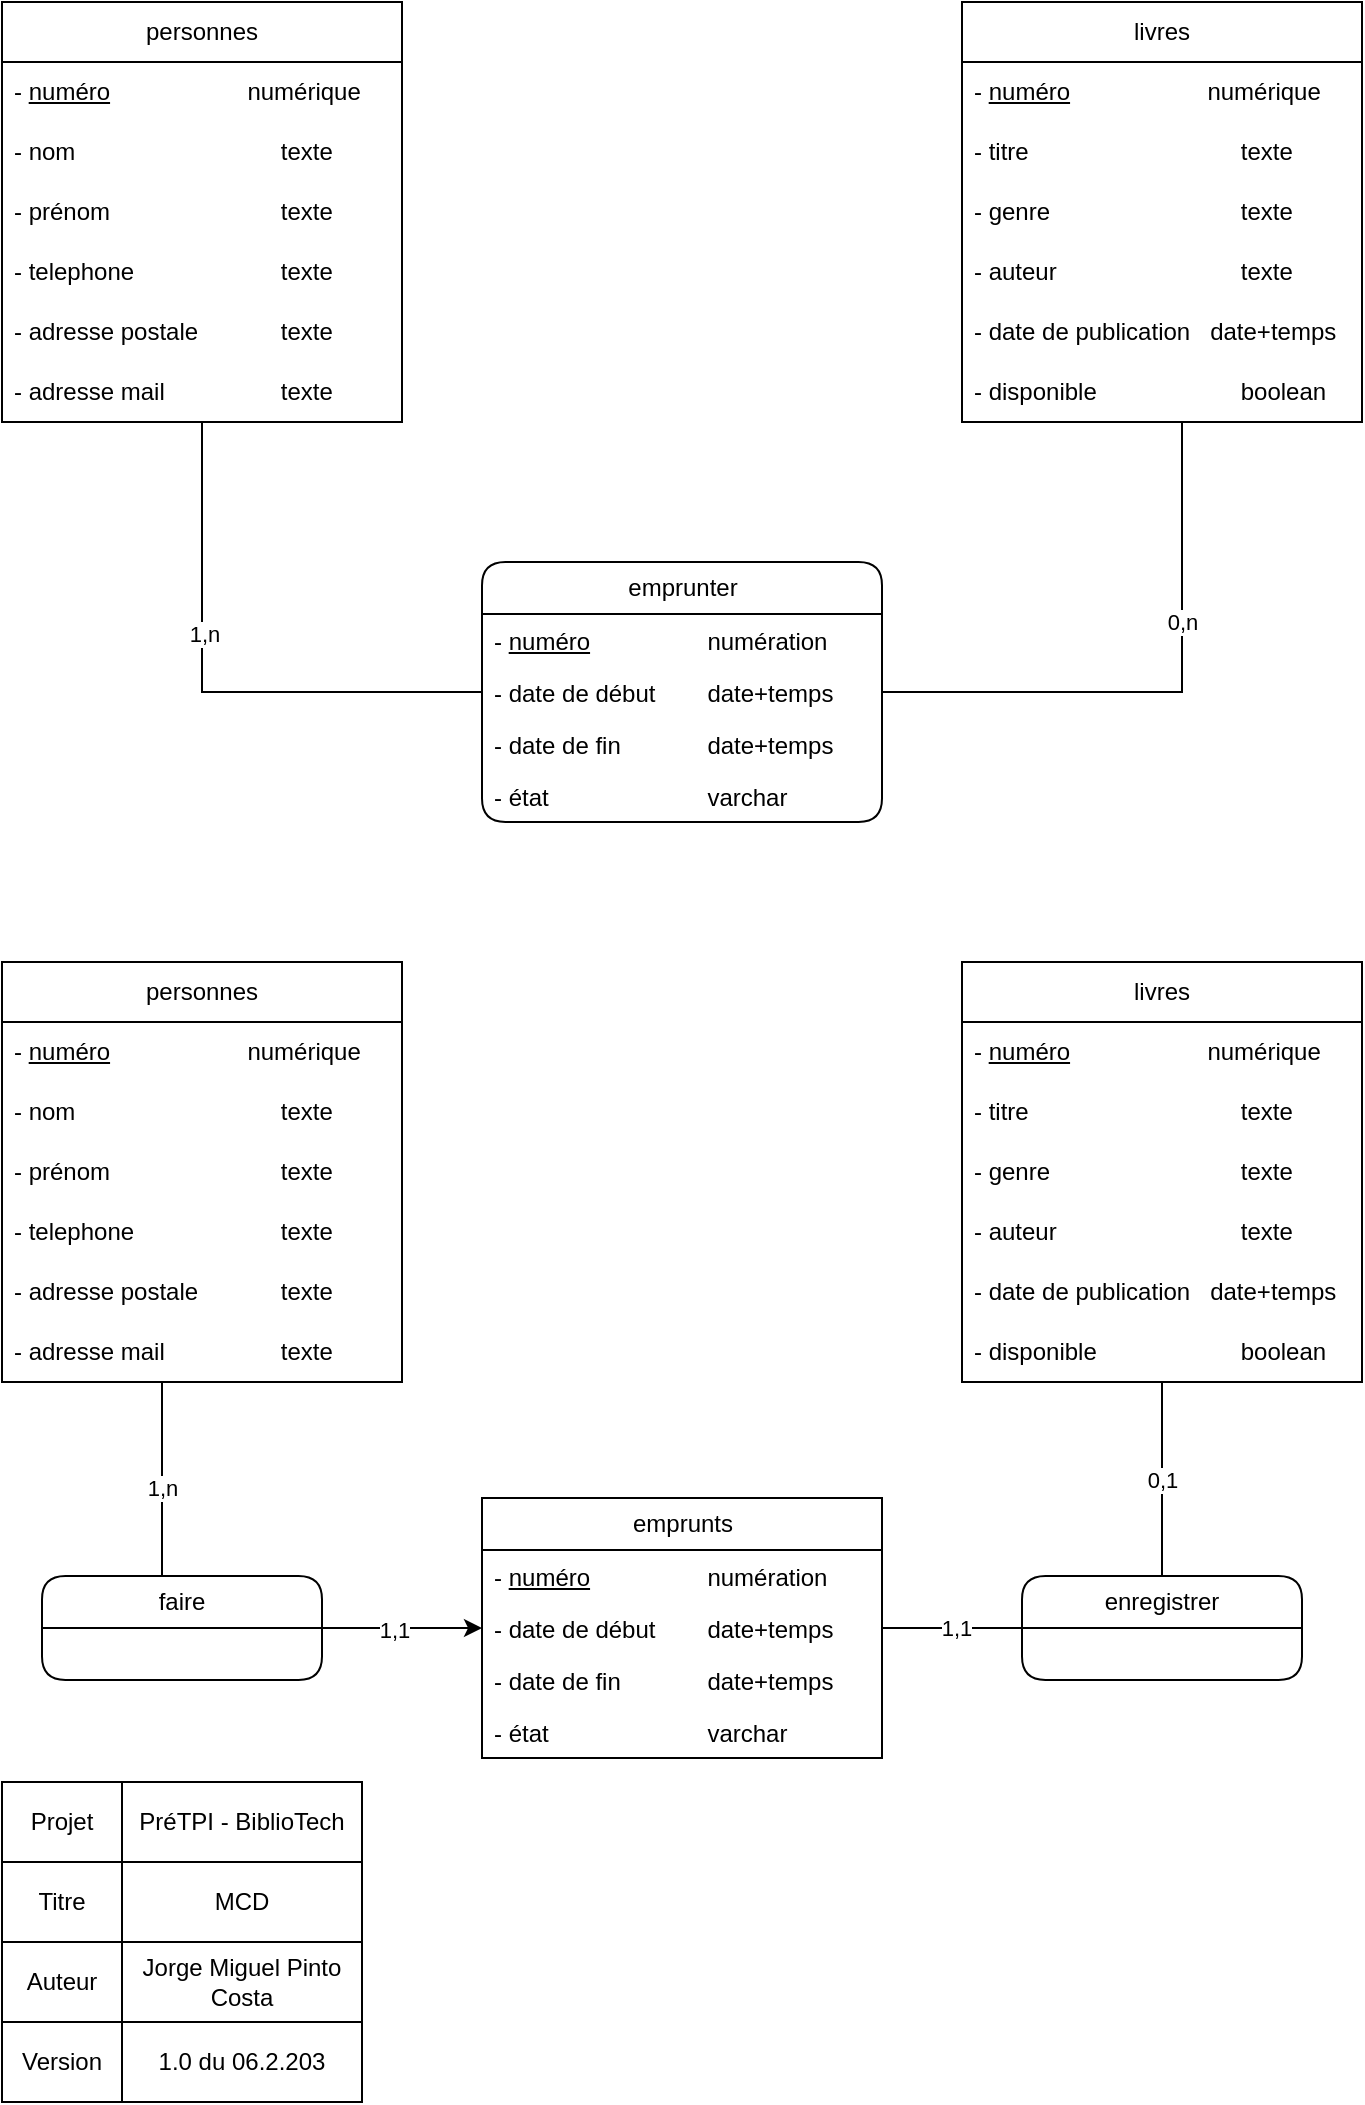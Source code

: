 <mxfile version="26.0.9">
  <diagram id="C5RBs43oDa-KdzZeNtuy" name="Page-1">
    <mxGraphModel dx="2902" dy="1298" grid="1" gridSize="10" guides="1" tooltips="1" connect="1" arrows="1" fold="1" page="1" pageScale="1" pageWidth="827" pageHeight="1169" math="0" shadow="0">
      <root>
        <mxCell id="WIyWlLk6GJQsqaUBKTNV-0" />
        <mxCell id="WIyWlLk6GJQsqaUBKTNV-1" parent="WIyWlLk6GJQsqaUBKTNV-0" />
        <mxCell id="TX8QB1o_0VO2RMMstKnI-4" value="personnes" style="swimlane;fontStyle=0;childLayout=stackLayout;horizontal=1;startSize=30;horizontalStack=0;resizeParent=1;resizeParentMax=0;resizeLast=0;collapsible=1;marginBottom=0;whiteSpace=wrap;html=1;" vertex="1" parent="WIyWlLk6GJQsqaUBKTNV-1">
          <mxGeometry x="80" y="80" width="200" height="210" as="geometry" />
        </mxCell>
        <mxCell id="TX8QB1o_0VO2RMMstKnI-21" value="- &lt;u&gt;numéro&lt;span style=&quot;white-space: pre;&quot;&gt;&#x9;&lt;/span&gt;&lt;/u&gt;&lt;span style=&quot;white-space: pre;&quot;&gt;&#x9;&lt;/span&gt;&lt;span style=&quot;white-space: pre;&quot;&gt;&#x9;&amp;nbsp;&lt;/span&gt;&amp;nbsp; numérique" style="text;strokeColor=none;fillColor=none;align=left;verticalAlign=middle;spacingLeft=4;spacingRight=4;overflow=hidden;points=[[0,0.5],[1,0.5]];portConstraint=eastwest;rotatable=0;whiteSpace=wrap;html=1;" vertex="1" parent="TX8QB1o_0VO2RMMstKnI-4">
          <mxGeometry y="30" width="200" height="30" as="geometry" />
        </mxCell>
        <mxCell id="TX8QB1o_0VO2RMMstKnI-6" value="- nom&lt;span style=&quot;white-space: pre;&quot;&gt;&#x9;&lt;/span&gt;&lt;span style=&quot;white-space: pre;&quot;&gt;&#x9;&lt;/span&gt;&lt;span style=&quot;white-space: pre;&quot;&gt;&#x9;&lt;span style=&quot;white-space: pre;&quot;&gt;&#x9;&lt;/span&gt;&lt;/span&gt;texte" style="text;strokeColor=none;fillColor=none;align=left;verticalAlign=middle;spacingLeft=4;spacingRight=4;overflow=hidden;points=[[0,0.5],[1,0.5]];portConstraint=eastwest;rotatable=0;whiteSpace=wrap;html=1;" vertex="1" parent="TX8QB1o_0VO2RMMstKnI-4">
          <mxGeometry y="60" width="200" height="30" as="geometry" />
        </mxCell>
        <mxCell id="TX8QB1o_0VO2RMMstKnI-7" value="- prénom&lt;span style=&quot;white-space: pre;&quot;&gt;&#x9;&lt;/span&gt;&lt;span style=&quot;white-space: pre;&quot;&gt;&#x9;&lt;/span&gt;&lt;span style=&quot;white-space: pre;&quot;&gt;&#x9;&lt;span style=&quot;white-space: pre;&quot;&gt;&#x9;&lt;/span&gt;&lt;/span&gt;texte" style="text;strokeColor=none;fillColor=none;align=left;verticalAlign=middle;spacingLeft=4;spacingRight=4;overflow=hidden;points=[[0,0.5],[1,0.5]];portConstraint=eastwest;rotatable=0;whiteSpace=wrap;html=1;" vertex="1" parent="TX8QB1o_0VO2RMMstKnI-4">
          <mxGeometry y="90" width="200" height="30" as="geometry" />
        </mxCell>
        <mxCell id="TX8QB1o_0VO2RMMstKnI-16" value="- telephone&lt;span style=&quot;white-space: pre;&quot;&gt;&#x9;&lt;/span&gt;&lt;span style=&quot;white-space: pre;&quot;&gt;&#x9;&lt;span style=&quot;white-space: pre;&quot;&gt;&#x9;&lt;/span&gt;&lt;/span&gt;texte" style="text;strokeColor=none;fillColor=none;align=left;verticalAlign=middle;spacingLeft=4;spacingRight=4;overflow=hidden;points=[[0,0.5],[1,0.5]];portConstraint=eastwest;rotatable=0;whiteSpace=wrap;html=1;" vertex="1" parent="TX8QB1o_0VO2RMMstKnI-4">
          <mxGeometry y="120" width="200" height="30" as="geometry" />
        </mxCell>
        <mxCell id="TX8QB1o_0VO2RMMstKnI-17" value="- adresse postale&lt;span style=&quot;white-space: pre;&quot;&gt;&#x9;&lt;span style=&quot;white-space: pre;&quot;&gt;&#x9;&lt;/span&gt;&lt;/span&gt;texte" style="text;strokeColor=none;fillColor=none;align=left;verticalAlign=middle;spacingLeft=4;spacingRight=4;overflow=hidden;points=[[0,0.5],[1,0.5]];portConstraint=eastwest;rotatable=0;whiteSpace=wrap;html=1;" vertex="1" parent="TX8QB1o_0VO2RMMstKnI-4">
          <mxGeometry y="150" width="200" height="30" as="geometry" />
        </mxCell>
        <mxCell id="TX8QB1o_0VO2RMMstKnI-18" value="- adresse mail&lt;span style=&quot;white-space: pre;&quot;&gt;&#x9;&lt;/span&gt;&lt;span style=&quot;white-space: pre;&quot;&gt;&#x9;&lt;span style=&quot;white-space: pre;&quot;&gt;&#x9;&lt;/span&gt;&lt;/span&gt;texte" style="text;strokeColor=none;fillColor=none;align=left;verticalAlign=middle;spacingLeft=4;spacingRight=4;overflow=hidden;points=[[0,0.5],[1,0.5]];portConstraint=eastwest;rotatable=0;whiteSpace=wrap;html=1;" vertex="1" parent="TX8QB1o_0VO2RMMstKnI-4">
          <mxGeometry y="180" width="200" height="30" as="geometry" />
        </mxCell>
        <mxCell id="TX8QB1o_0VO2RMMstKnI-8" value="livres" style="swimlane;fontStyle=0;childLayout=stackLayout;horizontal=1;startSize=30;horizontalStack=0;resizeParent=1;resizeParentMax=0;resizeLast=0;collapsible=1;marginBottom=0;whiteSpace=wrap;html=1;" vertex="1" parent="WIyWlLk6GJQsqaUBKTNV-1">
          <mxGeometry x="560" y="80" width="200" height="210" as="geometry" />
        </mxCell>
        <mxCell id="TX8QB1o_0VO2RMMstKnI-22" value="- &lt;u&gt;numéro&lt;/u&gt;&lt;span style=&quot;white-space: pre;&quot;&gt;&#x9;&lt;/span&gt;&lt;span style=&quot;white-space: pre;&quot;&gt;&#x9;&lt;/span&gt;&lt;span style=&quot;white-space: pre;&quot;&gt;&#x9;   n&lt;/span&gt;umérique" style="text;strokeColor=none;fillColor=none;align=left;verticalAlign=middle;spacingLeft=4;spacingRight=4;overflow=hidden;points=[[0,0.5],[1,0.5]];portConstraint=eastwest;rotatable=0;whiteSpace=wrap;html=1;" vertex="1" parent="TX8QB1o_0VO2RMMstKnI-8">
          <mxGeometry y="30" width="200" height="30" as="geometry" />
        </mxCell>
        <mxCell id="TX8QB1o_0VO2RMMstKnI-9" value="- titre&lt;span style=&quot;white-space: pre;&quot;&gt;&#x9;&lt;/span&gt;&lt;span style=&quot;white-space: pre;&quot;&gt;&#x9;&lt;/span&gt;&lt;span style=&quot;white-space: pre;&quot;&gt;&#x9;&lt;span style=&quot;white-space: pre;&quot;&gt;&#x9;&lt;/span&gt;&lt;/span&gt;texte" style="text;strokeColor=none;fillColor=none;align=left;verticalAlign=middle;spacingLeft=4;spacingRight=4;overflow=hidden;points=[[0,0.5],[1,0.5]];portConstraint=eastwest;rotatable=0;whiteSpace=wrap;html=1;" vertex="1" parent="TX8QB1o_0VO2RMMstKnI-8">
          <mxGeometry y="60" width="200" height="30" as="geometry" />
        </mxCell>
        <mxCell id="TX8QB1o_0VO2RMMstKnI-10" value="- genre&lt;span style=&quot;white-space: pre;&quot;&gt;&#x9;&lt;/span&gt;&lt;span style=&quot;white-space: pre;&quot;&gt;&#x9;&lt;/span&gt;&lt;span style=&quot;white-space: pre;&quot;&gt;&#x9;&lt;span style=&quot;white-space: pre;&quot;&gt;&#x9;&lt;/span&gt;&lt;/span&gt;texte" style="text;strokeColor=none;fillColor=none;align=left;verticalAlign=middle;spacingLeft=4;spacingRight=4;overflow=hidden;points=[[0,0.5],[1,0.5]];portConstraint=eastwest;rotatable=0;whiteSpace=wrap;html=1;" vertex="1" parent="TX8QB1o_0VO2RMMstKnI-8">
          <mxGeometry y="90" width="200" height="30" as="geometry" />
        </mxCell>
        <mxCell id="TX8QB1o_0VO2RMMstKnI-11" value="- auteur&lt;span style=&quot;white-space: pre;&quot;&gt;&#x9;&lt;/span&gt;&lt;span style=&quot;white-space: pre;&quot;&gt;&#x9;&lt;/span&gt;&lt;span style=&quot;white-space: pre;&quot;&gt;&#x9;&lt;span style=&quot;white-space: pre;&quot;&gt;&#x9;&lt;/span&gt;&lt;/span&gt;texte" style="text;strokeColor=none;fillColor=none;align=left;verticalAlign=middle;spacingLeft=4;spacingRight=4;overflow=hidden;points=[[0,0.5],[1,0.5]];portConstraint=eastwest;rotatable=0;whiteSpace=wrap;html=1;" vertex="1" parent="TX8QB1o_0VO2RMMstKnI-8">
          <mxGeometry y="120" width="200" height="30" as="geometry" />
        </mxCell>
        <mxCell id="TX8QB1o_0VO2RMMstKnI-19" value="- date de publication&amp;nbsp; &amp;nbsp;date+temps" style="text;strokeColor=none;fillColor=none;align=left;verticalAlign=middle;spacingLeft=4;spacingRight=4;overflow=hidden;points=[[0,0.5],[1,0.5]];portConstraint=eastwest;rotatable=0;whiteSpace=wrap;html=1;" vertex="1" parent="TX8QB1o_0VO2RMMstKnI-8">
          <mxGeometry y="150" width="200" height="30" as="geometry" />
        </mxCell>
        <mxCell id="TX8QB1o_0VO2RMMstKnI-20" value="- disponible&lt;span style=&quot;white-space: pre;&quot;&gt;&#x9;&lt;/span&gt;&lt;span style=&quot;white-space: pre;&quot;&gt;&#x9;&lt;/span&gt;&lt;span style=&quot;white-space: pre;&quot;&gt;&#x9;&lt;/span&gt;boolean" style="text;strokeColor=none;fillColor=none;align=left;verticalAlign=middle;spacingLeft=4;spacingRight=4;overflow=hidden;points=[[0,0.5],[1,0.5]];portConstraint=eastwest;rotatable=0;whiteSpace=wrap;html=1;" vertex="1" parent="TX8QB1o_0VO2RMMstKnI-8">
          <mxGeometry y="180" width="200" height="30" as="geometry" />
        </mxCell>
        <mxCell id="TX8QB1o_0VO2RMMstKnI-23" value="emprunter" style="swimlane;fontStyle=0;childLayout=stackLayout;horizontal=1;startSize=26;fillColor=none;horizontalStack=0;resizeParent=1;resizeParentMax=0;resizeLast=0;collapsible=1;marginBottom=0;html=1;swimlaneLine=1;rounded=1;" vertex="1" parent="WIyWlLk6GJQsqaUBKTNV-1">
          <mxGeometry x="320" y="360" width="200" height="130" as="geometry" />
        </mxCell>
        <mxCell id="TX8QB1o_0VO2RMMstKnI-24" value="- &lt;u&gt;numéro&lt;/u&gt;&lt;span style=&quot;white-space: pre;&quot;&gt;&#x9;&lt;/span&gt;&lt;span style=&quot;white-space: pre;&quot;&gt;&#x9;&lt;/span&gt;&lt;span style=&quot;white-space: pre;&quot;&gt;&#x9;&lt;/span&gt;numération" style="text;strokeColor=none;fillColor=none;align=left;verticalAlign=top;spacingLeft=4;spacingRight=4;overflow=hidden;rotatable=0;points=[[0,0.5],[1,0.5]];portConstraint=eastwest;whiteSpace=wrap;html=1;" vertex="1" parent="TX8QB1o_0VO2RMMstKnI-23">
          <mxGeometry y="26" width="200" height="26" as="geometry" />
        </mxCell>
        <mxCell id="TX8QB1o_0VO2RMMstKnI-25" value="- date de début&lt;span style=&quot;white-space: pre;&quot;&gt;&#x9;&lt;/span&gt;date+temps" style="text;strokeColor=none;fillColor=none;align=left;verticalAlign=top;spacingLeft=4;spacingRight=4;overflow=hidden;rotatable=0;points=[[0,0.5],[1,0.5]];portConstraint=eastwest;whiteSpace=wrap;html=1;" vertex="1" parent="TX8QB1o_0VO2RMMstKnI-23">
          <mxGeometry y="52" width="200" height="26" as="geometry" />
        </mxCell>
        <mxCell id="TX8QB1o_0VO2RMMstKnI-26" value="- date de fin&lt;span style=&quot;white-space: pre;&quot;&gt;&#x9;&lt;/span&gt;&lt;span style=&quot;white-space: pre;&quot;&gt;&#x9;&lt;/span&gt;date+temps" style="text;strokeColor=none;fillColor=none;align=left;verticalAlign=top;spacingLeft=4;spacingRight=4;overflow=hidden;rotatable=0;points=[[0,0.5],[1,0.5]];portConstraint=eastwest;whiteSpace=wrap;html=1;" vertex="1" parent="TX8QB1o_0VO2RMMstKnI-23">
          <mxGeometry y="78" width="200" height="26" as="geometry" />
        </mxCell>
        <mxCell id="TX8QB1o_0VO2RMMstKnI-27" value="- état&lt;span style=&quot;white-space: pre;&quot;&gt;&#x9;&lt;/span&gt;&lt;span style=&quot;white-space: pre;&quot;&gt;&#x9;&lt;/span&gt;&lt;span style=&quot;white-space: pre;&quot;&gt;&#x9;&lt;/span&gt;varchar" style="text;strokeColor=none;fillColor=none;align=left;verticalAlign=top;spacingLeft=4;spacingRight=4;overflow=hidden;rotatable=0;points=[[0,0.5],[1,0.5]];portConstraint=eastwest;whiteSpace=wrap;html=1;" vertex="1" parent="TX8QB1o_0VO2RMMstKnI-23">
          <mxGeometry y="104" width="200" height="26" as="geometry" />
        </mxCell>
        <mxCell id="TX8QB1o_0VO2RMMstKnI-28" style="rounded=0;orthogonalLoop=1;jettySize=auto;html=1;edgeStyle=orthogonalEdgeStyle;endArrow=none;startFill=0;" edge="1" parent="WIyWlLk6GJQsqaUBKTNV-1" source="TX8QB1o_0VO2RMMstKnI-18" target="TX8QB1o_0VO2RMMstKnI-23">
          <mxGeometry relative="1" as="geometry">
            <Array as="points">
              <mxPoint x="180" y="425" />
            </Array>
          </mxGeometry>
        </mxCell>
        <mxCell id="TX8QB1o_0VO2RMMstKnI-29" value="1,n" style="edgeLabel;html=1;align=center;verticalAlign=middle;resizable=0;points=[];" vertex="1" connectable="0" parent="TX8QB1o_0VO2RMMstKnI-28">
          <mxGeometry x="-0.228" y="1" relative="1" as="geometry">
            <mxPoint as="offset" />
          </mxGeometry>
        </mxCell>
        <mxCell id="TX8QB1o_0VO2RMMstKnI-30" style="edgeStyle=orthogonalEdgeStyle;rounded=0;orthogonalLoop=1;jettySize=auto;html=1;endArrow=none;startFill=0;" edge="1" parent="WIyWlLk6GJQsqaUBKTNV-1" source="TX8QB1o_0VO2RMMstKnI-25">
          <mxGeometry relative="1" as="geometry">
            <mxPoint x="670" y="290" as="targetPoint" />
            <Array as="points">
              <mxPoint x="670" y="425" />
              <mxPoint x="670" y="291" />
            </Array>
          </mxGeometry>
        </mxCell>
        <mxCell id="TX8QB1o_0VO2RMMstKnI-31" value="0,n" style="edgeLabel;html=1;align=center;verticalAlign=middle;resizable=0;points=[];" vertex="1" connectable="0" parent="TX8QB1o_0VO2RMMstKnI-30">
          <mxGeometry x="0.3" relative="1" as="geometry">
            <mxPoint as="offset" />
          </mxGeometry>
        </mxCell>
        <mxCell id="TX8QB1o_0VO2RMMstKnI-32" value="personnes" style="swimlane;fontStyle=0;childLayout=stackLayout;horizontal=1;startSize=30;horizontalStack=0;resizeParent=1;resizeParentMax=0;resizeLast=0;collapsible=1;marginBottom=0;whiteSpace=wrap;html=1;" vertex="1" parent="WIyWlLk6GJQsqaUBKTNV-1">
          <mxGeometry x="80" y="560" width="200" height="210" as="geometry" />
        </mxCell>
        <mxCell id="TX8QB1o_0VO2RMMstKnI-33" value="- &lt;u&gt;numéro&lt;span style=&quot;white-space: pre;&quot;&gt;&#x9;&lt;/span&gt;&lt;/u&gt;&lt;span style=&quot;white-space: pre;&quot;&gt;&#x9;&lt;/span&gt;&lt;span style=&quot;white-space: pre;&quot;&gt;&#x9;&amp;nbsp;&lt;/span&gt;&amp;nbsp; numérique" style="text;strokeColor=none;fillColor=none;align=left;verticalAlign=middle;spacingLeft=4;spacingRight=4;overflow=hidden;points=[[0,0.5],[1,0.5]];portConstraint=eastwest;rotatable=0;whiteSpace=wrap;html=1;" vertex="1" parent="TX8QB1o_0VO2RMMstKnI-32">
          <mxGeometry y="30" width="200" height="30" as="geometry" />
        </mxCell>
        <mxCell id="TX8QB1o_0VO2RMMstKnI-34" value="- nom&lt;span style=&quot;white-space: pre;&quot;&gt;&#x9;&lt;/span&gt;&lt;span style=&quot;white-space: pre;&quot;&gt;&#x9;&lt;/span&gt;&lt;span style=&quot;white-space: pre;&quot;&gt;&#x9;&lt;span style=&quot;white-space: pre;&quot;&gt;&#x9;&lt;/span&gt;&lt;/span&gt;texte" style="text;strokeColor=none;fillColor=none;align=left;verticalAlign=middle;spacingLeft=4;spacingRight=4;overflow=hidden;points=[[0,0.5],[1,0.5]];portConstraint=eastwest;rotatable=0;whiteSpace=wrap;html=1;" vertex="1" parent="TX8QB1o_0VO2RMMstKnI-32">
          <mxGeometry y="60" width="200" height="30" as="geometry" />
        </mxCell>
        <mxCell id="TX8QB1o_0VO2RMMstKnI-35" value="- prénom&lt;span style=&quot;white-space: pre;&quot;&gt;&#x9;&lt;/span&gt;&lt;span style=&quot;white-space: pre;&quot;&gt;&#x9;&lt;/span&gt;&lt;span style=&quot;white-space: pre;&quot;&gt;&#x9;&lt;span style=&quot;white-space: pre;&quot;&gt;&#x9;&lt;/span&gt;&lt;/span&gt;texte" style="text;strokeColor=none;fillColor=none;align=left;verticalAlign=middle;spacingLeft=4;spacingRight=4;overflow=hidden;points=[[0,0.5],[1,0.5]];portConstraint=eastwest;rotatable=0;whiteSpace=wrap;html=1;" vertex="1" parent="TX8QB1o_0VO2RMMstKnI-32">
          <mxGeometry y="90" width="200" height="30" as="geometry" />
        </mxCell>
        <mxCell id="TX8QB1o_0VO2RMMstKnI-36" value="- telephone&lt;span style=&quot;white-space: pre;&quot;&gt;&#x9;&lt;/span&gt;&lt;span style=&quot;white-space: pre;&quot;&gt;&#x9;&lt;span style=&quot;white-space: pre;&quot;&gt;&#x9;&lt;/span&gt;&lt;/span&gt;texte" style="text;strokeColor=none;fillColor=none;align=left;verticalAlign=middle;spacingLeft=4;spacingRight=4;overflow=hidden;points=[[0,0.5],[1,0.5]];portConstraint=eastwest;rotatable=0;whiteSpace=wrap;html=1;" vertex="1" parent="TX8QB1o_0VO2RMMstKnI-32">
          <mxGeometry y="120" width="200" height="30" as="geometry" />
        </mxCell>
        <mxCell id="TX8QB1o_0VO2RMMstKnI-37" value="- adresse postale&lt;span style=&quot;white-space: pre;&quot;&gt;&#x9;&lt;span style=&quot;white-space: pre;&quot;&gt;&#x9;&lt;/span&gt;&lt;/span&gt;texte" style="text;strokeColor=none;fillColor=none;align=left;verticalAlign=middle;spacingLeft=4;spacingRight=4;overflow=hidden;points=[[0,0.5],[1,0.5]];portConstraint=eastwest;rotatable=0;whiteSpace=wrap;html=1;" vertex="1" parent="TX8QB1o_0VO2RMMstKnI-32">
          <mxGeometry y="150" width="200" height="30" as="geometry" />
        </mxCell>
        <mxCell id="TX8QB1o_0VO2RMMstKnI-38" value="- adresse mail&lt;span style=&quot;white-space: pre;&quot;&gt;&#x9;&lt;/span&gt;&lt;span style=&quot;white-space: pre;&quot;&gt;&#x9;&lt;span style=&quot;white-space: pre;&quot;&gt;&#x9;&lt;/span&gt;&lt;/span&gt;texte" style="text;strokeColor=none;fillColor=none;align=left;verticalAlign=middle;spacingLeft=4;spacingRight=4;overflow=hidden;points=[[0,0.5],[1,0.5]];portConstraint=eastwest;rotatable=0;whiteSpace=wrap;html=1;" vertex="1" parent="TX8QB1o_0VO2RMMstKnI-32">
          <mxGeometry y="180" width="200" height="30" as="geometry" />
        </mxCell>
        <mxCell id="TX8QB1o_0VO2RMMstKnI-63" style="edgeStyle=orthogonalEdgeStyle;rounded=0;orthogonalLoop=1;jettySize=auto;html=1;endArrow=none;startFill=0;" edge="1" parent="WIyWlLk6GJQsqaUBKTNV-1" source="TX8QB1o_0VO2RMMstKnI-39" target="TX8QB1o_0VO2RMMstKnI-61">
          <mxGeometry relative="1" as="geometry" />
        </mxCell>
        <mxCell id="TX8QB1o_0VO2RMMstKnI-65" value="0,1" style="edgeLabel;html=1;align=center;verticalAlign=middle;resizable=0;points=[];" vertex="1" connectable="0" parent="TX8QB1o_0VO2RMMstKnI-63">
          <mxGeometry x="0.002" relative="1" as="geometry">
            <mxPoint as="offset" />
          </mxGeometry>
        </mxCell>
        <mxCell id="TX8QB1o_0VO2RMMstKnI-39" value="livres" style="swimlane;fontStyle=0;childLayout=stackLayout;horizontal=1;startSize=30;horizontalStack=0;resizeParent=1;resizeParentMax=0;resizeLast=0;collapsible=1;marginBottom=0;whiteSpace=wrap;html=1;" vertex="1" parent="WIyWlLk6GJQsqaUBKTNV-1">
          <mxGeometry x="560" y="560" width="200" height="210" as="geometry" />
        </mxCell>
        <mxCell id="TX8QB1o_0VO2RMMstKnI-40" value="- &lt;u&gt;numéro&lt;/u&gt;&lt;span style=&quot;white-space: pre;&quot;&gt;&#x9;&lt;/span&gt;&lt;span style=&quot;white-space: pre;&quot;&gt;&#x9;&lt;/span&gt;&lt;span style=&quot;white-space: pre;&quot;&gt;&#x9;   n&lt;/span&gt;umérique" style="text;strokeColor=none;fillColor=none;align=left;verticalAlign=middle;spacingLeft=4;spacingRight=4;overflow=hidden;points=[[0,0.5],[1,0.5]];portConstraint=eastwest;rotatable=0;whiteSpace=wrap;html=1;" vertex="1" parent="TX8QB1o_0VO2RMMstKnI-39">
          <mxGeometry y="30" width="200" height="30" as="geometry" />
        </mxCell>
        <mxCell id="TX8QB1o_0VO2RMMstKnI-41" value="- titre&lt;span style=&quot;white-space: pre;&quot;&gt;&#x9;&lt;/span&gt;&lt;span style=&quot;white-space: pre;&quot;&gt;&#x9;&lt;/span&gt;&lt;span style=&quot;white-space: pre;&quot;&gt;&#x9;&lt;span style=&quot;white-space: pre;&quot;&gt;&#x9;&lt;/span&gt;&lt;/span&gt;texte" style="text;strokeColor=none;fillColor=none;align=left;verticalAlign=middle;spacingLeft=4;spacingRight=4;overflow=hidden;points=[[0,0.5],[1,0.5]];portConstraint=eastwest;rotatable=0;whiteSpace=wrap;html=1;" vertex="1" parent="TX8QB1o_0VO2RMMstKnI-39">
          <mxGeometry y="60" width="200" height="30" as="geometry" />
        </mxCell>
        <mxCell id="TX8QB1o_0VO2RMMstKnI-42" value="- genre&lt;span style=&quot;white-space: pre;&quot;&gt;&#x9;&lt;/span&gt;&lt;span style=&quot;white-space: pre;&quot;&gt;&#x9;&lt;/span&gt;&lt;span style=&quot;white-space: pre;&quot;&gt;&#x9;&lt;span style=&quot;white-space: pre;&quot;&gt;&#x9;&lt;/span&gt;&lt;/span&gt;texte" style="text;strokeColor=none;fillColor=none;align=left;verticalAlign=middle;spacingLeft=4;spacingRight=4;overflow=hidden;points=[[0,0.5],[1,0.5]];portConstraint=eastwest;rotatable=0;whiteSpace=wrap;html=1;" vertex="1" parent="TX8QB1o_0VO2RMMstKnI-39">
          <mxGeometry y="90" width="200" height="30" as="geometry" />
        </mxCell>
        <mxCell id="TX8QB1o_0VO2RMMstKnI-43" value="- auteur&lt;span style=&quot;white-space: pre;&quot;&gt;&#x9;&lt;/span&gt;&lt;span style=&quot;white-space: pre;&quot;&gt;&#x9;&lt;/span&gt;&lt;span style=&quot;white-space: pre;&quot;&gt;&#x9;&lt;span style=&quot;white-space: pre;&quot;&gt;&#x9;&lt;/span&gt;&lt;/span&gt;texte" style="text;strokeColor=none;fillColor=none;align=left;verticalAlign=middle;spacingLeft=4;spacingRight=4;overflow=hidden;points=[[0,0.5],[1,0.5]];portConstraint=eastwest;rotatable=0;whiteSpace=wrap;html=1;" vertex="1" parent="TX8QB1o_0VO2RMMstKnI-39">
          <mxGeometry y="120" width="200" height="30" as="geometry" />
        </mxCell>
        <mxCell id="TX8QB1o_0VO2RMMstKnI-44" value="- date de publication&amp;nbsp; &amp;nbsp;date+temps" style="text;strokeColor=none;fillColor=none;align=left;verticalAlign=middle;spacingLeft=4;spacingRight=4;overflow=hidden;points=[[0,0.5],[1,0.5]];portConstraint=eastwest;rotatable=0;whiteSpace=wrap;html=1;" vertex="1" parent="TX8QB1o_0VO2RMMstKnI-39">
          <mxGeometry y="150" width="200" height="30" as="geometry" />
        </mxCell>
        <mxCell id="TX8QB1o_0VO2RMMstKnI-45" value="- disponible&lt;span style=&quot;white-space: pre;&quot;&gt;&#x9;&lt;/span&gt;&lt;span style=&quot;white-space: pre;&quot;&gt;&#x9;&lt;/span&gt;&lt;span style=&quot;white-space: pre;&quot;&gt;&#x9;&lt;/span&gt;boolean" style="text;strokeColor=none;fillColor=none;align=left;verticalAlign=middle;spacingLeft=4;spacingRight=4;overflow=hidden;points=[[0,0.5],[1,0.5]];portConstraint=eastwest;rotatable=0;whiteSpace=wrap;html=1;" vertex="1" parent="TX8QB1o_0VO2RMMstKnI-39">
          <mxGeometry y="180" width="200" height="30" as="geometry" />
        </mxCell>
        <mxCell id="TX8QB1o_0VO2RMMstKnI-46" value="emprunts" style="swimlane;fontStyle=0;childLayout=stackLayout;horizontal=1;startSize=26;fillColor=none;horizontalStack=0;resizeParent=1;resizeParentMax=0;resizeLast=0;collapsible=1;marginBottom=0;html=1;swimlaneLine=1;rounded=0;" vertex="1" parent="WIyWlLk6GJQsqaUBKTNV-1">
          <mxGeometry x="320" y="828" width="200" height="130" as="geometry" />
        </mxCell>
        <mxCell id="TX8QB1o_0VO2RMMstKnI-47" value="- &lt;u&gt;numéro&lt;/u&gt;&lt;span style=&quot;white-space: pre;&quot;&gt;&#x9;&lt;/span&gt;&lt;span style=&quot;white-space: pre;&quot;&gt;&#x9;&lt;/span&gt;&lt;span style=&quot;white-space: pre;&quot;&gt;&#x9;&lt;/span&gt;numération" style="text;strokeColor=none;fillColor=none;align=left;verticalAlign=top;spacingLeft=4;spacingRight=4;overflow=hidden;rotatable=0;points=[[0,0.5],[1,0.5]];portConstraint=eastwest;whiteSpace=wrap;html=1;" vertex="1" parent="TX8QB1o_0VO2RMMstKnI-46">
          <mxGeometry y="26" width="200" height="26" as="geometry" />
        </mxCell>
        <mxCell id="TX8QB1o_0VO2RMMstKnI-48" value="- date de début&lt;span style=&quot;white-space: pre;&quot;&gt;&#x9;&lt;/span&gt;date+temps" style="text;strokeColor=none;fillColor=none;align=left;verticalAlign=top;spacingLeft=4;spacingRight=4;overflow=hidden;rotatable=0;points=[[0,0.5],[1,0.5]];portConstraint=eastwest;whiteSpace=wrap;html=1;" vertex="1" parent="TX8QB1o_0VO2RMMstKnI-46">
          <mxGeometry y="52" width="200" height="26" as="geometry" />
        </mxCell>
        <mxCell id="TX8QB1o_0VO2RMMstKnI-49" value="- date de fin&lt;span style=&quot;white-space: pre;&quot;&gt;&#x9;&lt;/span&gt;&lt;span style=&quot;white-space: pre;&quot;&gt;&#x9;&lt;/span&gt;date+temps" style="text;strokeColor=none;fillColor=none;align=left;verticalAlign=top;spacingLeft=4;spacingRight=4;overflow=hidden;rotatable=0;points=[[0,0.5],[1,0.5]];portConstraint=eastwest;whiteSpace=wrap;html=1;" vertex="1" parent="TX8QB1o_0VO2RMMstKnI-46">
          <mxGeometry y="78" width="200" height="26" as="geometry" />
        </mxCell>
        <mxCell id="TX8QB1o_0VO2RMMstKnI-50" value="- état&lt;span style=&quot;white-space: pre;&quot;&gt;&#x9;&lt;/span&gt;&lt;span style=&quot;white-space: pre;&quot;&gt;&#x9;&lt;/span&gt;&lt;span style=&quot;white-space: pre;&quot;&gt;&#x9;&lt;/span&gt;varchar" style="text;strokeColor=none;fillColor=none;align=left;verticalAlign=top;spacingLeft=4;spacingRight=4;overflow=hidden;rotatable=0;points=[[0,0.5],[1,0.5]];portConstraint=eastwest;whiteSpace=wrap;html=1;" vertex="1" parent="TX8QB1o_0VO2RMMstKnI-46">
          <mxGeometry y="104" width="200" height="26" as="geometry" />
        </mxCell>
        <mxCell id="TX8QB1o_0VO2RMMstKnI-51" style="rounded=0;orthogonalLoop=1;jettySize=auto;html=1;edgeStyle=orthogonalEdgeStyle;endArrow=none;startFill=0;entryX=0.5;entryY=0;entryDx=0;entryDy=0;" edge="1" parent="WIyWlLk6GJQsqaUBKTNV-1" source="TX8QB1o_0VO2RMMstKnI-38" target="TX8QB1o_0VO2RMMstKnI-55">
          <mxGeometry relative="1" as="geometry">
            <Array as="points">
              <mxPoint x="160" y="850" />
              <mxPoint x="160" y="850" />
            </Array>
            <mxPoint x="170" y="850" as="targetPoint" />
          </mxGeometry>
        </mxCell>
        <mxCell id="TX8QB1o_0VO2RMMstKnI-52" value="1,n" style="edgeLabel;html=1;align=center;verticalAlign=middle;resizable=0;points=[];" vertex="1" connectable="0" parent="TX8QB1o_0VO2RMMstKnI-51">
          <mxGeometry x="-0.228" y="1" relative="1" as="geometry">
            <mxPoint x="-1" y="11" as="offset" />
          </mxGeometry>
        </mxCell>
        <mxCell id="TX8QB1o_0VO2RMMstKnI-59" style="edgeStyle=orthogonalEdgeStyle;rounded=0;orthogonalLoop=1;jettySize=auto;html=1;entryX=0;entryY=0.5;entryDx=0;entryDy=0;" edge="1" parent="WIyWlLk6GJQsqaUBKTNV-1" source="TX8QB1o_0VO2RMMstKnI-55" target="TX8QB1o_0VO2RMMstKnI-48">
          <mxGeometry relative="1" as="geometry" />
        </mxCell>
        <mxCell id="TX8QB1o_0VO2RMMstKnI-60" value="1,1" style="edgeLabel;html=1;align=center;verticalAlign=middle;resizable=0;points=[];" vertex="1" connectable="0" parent="TX8QB1o_0VO2RMMstKnI-59">
          <mxGeometry x="-0.107" y="-1" relative="1" as="geometry">
            <mxPoint as="offset" />
          </mxGeometry>
        </mxCell>
        <mxCell id="TX8QB1o_0VO2RMMstKnI-55" value="faire" style="swimlane;fontStyle=0;childLayout=stackLayout;horizontal=1;startSize=26;fillColor=none;horizontalStack=0;resizeParent=1;resizeParentMax=0;resizeLast=0;collapsible=1;marginBottom=0;whiteSpace=wrap;html=1;rounded=1;" vertex="1" parent="WIyWlLk6GJQsqaUBKTNV-1">
          <mxGeometry x="100" y="867" width="140" height="52" as="geometry" />
        </mxCell>
        <mxCell id="TX8QB1o_0VO2RMMstKnI-64" style="edgeStyle=orthogonalEdgeStyle;rounded=0;orthogonalLoop=1;jettySize=auto;html=1;entryX=1;entryY=0.5;entryDx=0;entryDy=0;endArrow=none;startFill=0;" edge="1" parent="WIyWlLk6GJQsqaUBKTNV-1" source="TX8QB1o_0VO2RMMstKnI-61" target="TX8QB1o_0VO2RMMstKnI-48">
          <mxGeometry relative="1" as="geometry" />
        </mxCell>
        <mxCell id="TX8QB1o_0VO2RMMstKnI-66" value="1,1" style="edgeLabel;html=1;align=center;verticalAlign=middle;resizable=0;points=[];" vertex="1" connectable="0" parent="TX8QB1o_0VO2RMMstKnI-64">
          <mxGeometry x="-0.044" relative="1" as="geometry">
            <mxPoint as="offset" />
          </mxGeometry>
        </mxCell>
        <mxCell id="TX8QB1o_0VO2RMMstKnI-61" value="enregistrer" style="swimlane;fontStyle=0;childLayout=stackLayout;horizontal=1;startSize=26;fillColor=none;horizontalStack=0;resizeParent=1;resizeParentMax=0;resizeLast=0;collapsible=1;marginBottom=0;whiteSpace=wrap;html=1;rounded=1;" vertex="1" parent="WIyWlLk6GJQsqaUBKTNV-1">
          <mxGeometry x="590" y="867" width="140" height="52" as="geometry" />
        </mxCell>
        <mxCell id="TX8QB1o_0VO2RMMstKnI-71" value="" style="shape=table;startSize=0;container=1;collapsible=0;childLayout=tableLayout;" vertex="1" parent="WIyWlLk6GJQsqaUBKTNV-1">
          <mxGeometry x="80" y="970" width="180" height="160" as="geometry" />
        </mxCell>
        <mxCell id="TX8QB1o_0VO2RMMstKnI-72" value="" style="shape=tableRow;horizontal=0;startSize=0;swimlaneHead=0;swimlaneBody=0;strokeColor=inherit;top=0;left=0;bottom=0;right=0;collapsible=0;dropTarget=0;fillColor=none;points=[[0,0.5],[1,0.5]];portConstraint=eastwest;" vertex="1" parent="TX8QB1o_0VO2RMMstKnI-71">
          <mxGeometry width="180" height="40" as="geometry" />
        </mxCell>
        <mxCell id="TX8QB1o_0VO2RMMstKnI-73" value="Projet" style="shape=partialRectangle;html=1;whiteSpace=wrap;connectable=0;strokeColor=inherit;overflow=hidden;fillColor=none;top=0;left=0;bottom=0;right=0;pointerEvents=1;" vertex="1" parent="TX8QB1o_0VO2RMMstKnI-72">
          <mxGeometry width="60" height="40" as="geometry">
            <mxRectangle width="60" height="40" as="alternateBounds" />
          </mxGeometry>
        </mxCell>
        <mxCell id="TX8QB1o_0VO2RMMstKnI-74" value="PréTPI - BiblioTech" style="shape=partialRectangle;html=1;whiteSpace=wrap;connectable=0;strokeColor=inherit;overflow=hidden;fillColor=none;top=0;left=0;bottom=0;right=0;pointerEvents=1;" vertex="1" parent="TX8QB1o_0VO2RMMstKnI-72">
          <mxGeometry x="60" width="120" height="40" as="geometry">
            <mxRectangle width="120" height="40" as="alternateBounds" />
          </mxGeometry>
        </mxCell>
        <mxCell id="TX8QB1o_0VO2RMMstKnI-75" value="" style="shape=tableRow;horizontal=0;startSize=0;swimlaneHead=0;swimlaneBody=0;strokeColor=inherit;top=0;left=0;bottom=0;right=0;collapsible=0;dropTarget=0;fillColor=none;points=[[0,0.5],[1,0.5]];portConstraint=eastwest;" vertex="1" parent="TX8QB1o_0VO2RMMstKnI-71">
          <mxGeometry y="40" width="180" height="40" as="geometry" />
        </mxCell>
        <mxCell id="TX8QB1o_0VO2RMMstKnI-76" value="Titre" style="shape=partialRectangle;html=1;whiteSpace=wrap;connectable=0;strokeColor=inherit;overflow=hidden;fillColor=none;top=0;left=0;bottom=0;right=0;pointerEvents=1;" vertex="1" parent="TX8QB1o_0VO2RMMstKnI-75">
          <mxGeometry width="60" height="40" as="geometry">
            <mxRectangle width="60" height="40" as="alternateBounds" />
          </mxGeometry>
        </mxCell>
        <mxCell id="TX8QB1o_0VO2RMMstKnI-77" value="MCD" style="shape=partialRectangle;html=1;whiteSpace=wrap;connectable=0;strokeColor=inherit;overflow=hidden;fillColor=none;top=0;left=0;bottom=0;right=0;pointerEvents=1;" vertex="1" parent="TX8QB1o_0VO2RMMstKnI-75">
          <mxGeometry x="60" width="120" height="40" as="geometry">
            <mxRectangle width="120" height="40" as="alternateBounds" />
          </mxGeometry>
        </mxCell>
        <mxCell id="TX8QB1o_0VO2RMMstKnI-78" value="" style="shape=tableRow;horizontal=0;startSize=0;swimlaneHead=0;swimlaneBody=0;strokeColor=inherit;top=0;left=0;bottom=0;right=0;collapsible=0;dropTarget=0;fillColor=none;points=[[0,0.5],[1,0.5]];portConstraint=eastwest;" vertex="1" parent="TX8QB1o_0VO2RMMstKnI-71">
          <mxGeometry y="80" width="180" height="40" as="geometry" />
        </mxCell>
        <mxCell id="TX8QB1o_0VO2RMMstKnI-79" value="Auteur" style="shape=partialRectangle;html=1;whiteSpace=wrap;connectable=0;strokeColor=inherit;overflow=hidden;fillColor=none;top=0;left=0;bottom=0;right=0;pointerEvents=1;" vertex="1" parent="TX8QB1o_0VO2RMMstKnI-78">
          <mxGeometry width="60" height="40" as="geometry">
            <mxRectangle width="60" height="40" as="alternateBounds" />
          </mxGeometry>
        </mxCell>
        <mxCell id="TX8QB1o_0VO2RMMstKnI-80" value="Jorge Miguel Pinto Costa" style="shape=partialRectangle;html=1;whiteSpace=wrap;connectable=0;strokeColor=inherit;overflow=hidden;fillColor=none;top=0;left=0;bottom=0;right=0;pointerEvents=1;" vertex="1" parent="TX8QB1o_0VO2RMMstKnI-78">
          <mxGeometry x="60" width="120" height="40" as="geometry">
            <mxRectangle width="120" height="40" as="alternateBounds" />
          </mxGeometry>
        </mxCell>
        <mxCell id="TX8QB1o_0VO2RMMstKnI-81" value="" style="shape=tableRow;horizontal=0;startSize=0;swimlaneHead=0;swimlaneBody=0;strokeColor=inherit;top=0;left=0;bottom=0;right=0;collapsible=0;dropTarget=0;fillColor=none;points=[[0,0.5],[1,0.5]];portConstraint=eastwest;" vertex="1" parent="TX8QB1o_0VO2RMMstKnI-71">
          <mxGeometry y="120" width="180" height="40" as="geometry" />
        </mxCell>
        <mxCell id="TX8QB1o_0VO2RMMstKnI-82" value="Version" style="shape=partialRectangle;html=1;whiteSpace=wrap;connectable=0;strokeColor=inherit;overflow=hidden;fillColor=none;top=0;left=0;bottom=0;right=0;pointerEvents=1;" vertex="1" parent="TX8QB1o_0VO2RMMstKnI-81">
          <mxGeometry width="60" height="40" as="geometry">
            <mxRectangle width="60" height="40" as="alternateBounds" />
          </mxGeometry>
        </mxCell>
        <mxCell id="TX8QB1o_0VO2RMMstKnI-83" value="1.0 du 06.2.203" style="shape=partialRectangle;html=1;whiteSpace=wrap;connectable=0;strokeColor=inherit;overflow=hidden;fillColor=none;top=0;left=0;bottom=0;right=0;pointerEvents=1;" vertex="1" parent="TX8QB1o_0VO2RMMstKnI-81">
          <mxGeometry x="60" width="120" height="40" as="geometry">
            <mxRectangle width="120" height="40" as="alternateBounds" />
          </mxGeometry>
        </mxCell>
      </root>
    </mxGraphModel>
  </diagram>
</mxfile>
